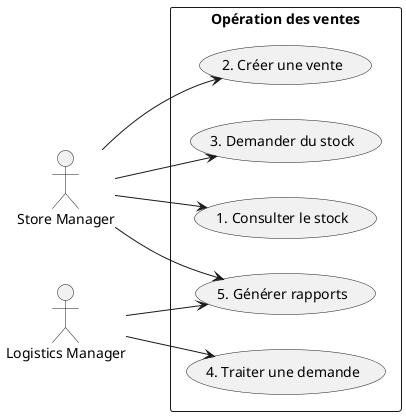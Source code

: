 @startuml
left to right direction
skinparam packageStyle rectangle

actor "Store Manager" as StoreManager
actor "Logistics Manager" as LogisticsManager

rectangle "Opération des ventes" {
  usecase "1. Consulter le stock" as UC1
  usecase "2. Créer une vente" as UC2
  usecase "3. Demander du stock" as UC3
  usecase "4. Traiter une demande" as UC4
  usecase "5. Générer rapports" as UC5
}

StoreManager --> UC1
StoreManager --> UC2
StoreManager --> UC3
StoreManager --> UC5

LogisticsManager --> UC4
LogisticsManager --> UC5
@enduml
